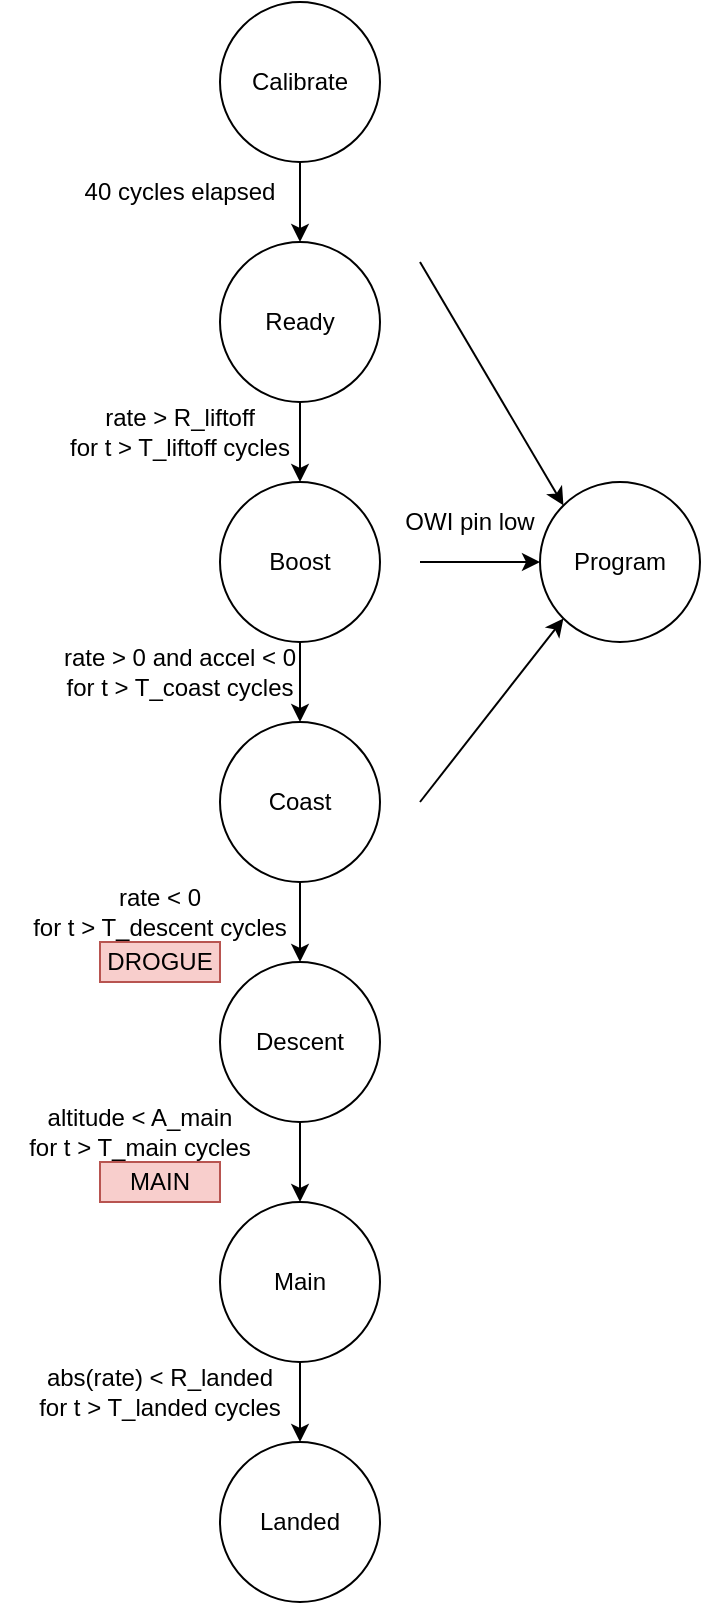 <mxfile version="26.0.9">
  <diagram name="Page-1" id="I-qqpHA2T5kXrE6xzjmV">
    <mxGraphModel dx="1434" dy="858" grid="1" gridSize="10" guides="1" tooltips="1" connect="1" arrows="1" fold="1" page="1" pageScale="1" pageWidth="850" pageHeight="1100" math="0" shadow="0">
      <root>
        <mxCell id="0" />
        <mxCell id="1" parent="0" />
        <mxCell id="efI_iG3QofMyb1tZ5qOy-2" value="Ready" style="ellipse;whiteSpace=wrap;html=1;aspect=fixed;" parent="1" vertex="1">
          <mxGeometry x="320" y="160" width="80" height="80" as="geometry" />
        </mxCell>
        <mxCell id="efI_iG3QofMyb1tZ5qOy-3" value="" style="endArrow=classic;html=1;rounded=0;exitX=0.5;exitY=1;exitDx=0;exitDy=0;entryX=0.5;entryY=0;entryDx=0;entryDy=0;" parent="1" source="efI_iG3QofMyb1tZ5qOy-2" target="efI_iG3QofMyb1tZ5qOy-4" edge="1">
          <mxGeometry width="50" height="50" relative="1" as="geometry">
            <mxPoint x="400" y="480" as="sourcePoint" />
            <mxPoint x="360" y="300" as="targetPoint" />
          </mxGeometry>
        </mxCell>
        <mxCell id="efI_iG3QofMyb1tZ5qOy-4" value="Boost" style="ellipse;whiteSpace=wrap;html=1;aspect=fixed;" parent="1" vertex="1">
          <mxGeometry x="320" y="280" width="80" height="80" as="geometry" />
        </mxCell>
        <mxCell id="efI_iG3QofMyb1tZ5qOy-5" value="rate &amp;gt; R_liftoff&lt;br&gt;for t &amp;gt; T_liftoff cycles" style="text;html=1;align=center;verticalAlign=middle;whiteSpace=wrap;rounded=0;" parent="1" vertex="1">
          <mxGeometry x="230" y="240" width="140" height="30" as="geometry" />
        </mxCell>
        <mxCell id="efI_iG3QofMyb1tZ5qOy-6" value="Coast" style="ellipse;whiteSpace=wrap;html=1;aspect=fixed;" parent="1" vertex="1">
          <mxGeometry x="320" y="400" width="80" height="80" as="geometry" />
        </mxCell>
        <mxCell id="efI_iG3QofMyb1tZ5qOy-7" value="" style="endArrow=classic;html=1;rounded=0;exitX=0.5;exitY=1;exitDx=0;exitDy=0;entryX=0.5;entryY=0;entryDx=0;entryDy=0;" parent="1" source="efI_iG3QofMyb1tZ5qOy-4" target="efI_iG3QofMyb1tZ5qOy-6" edge="1">
          <mxGeometry width="50" height="50" relative="1" as="geometry">
            <mxPoint x="400" y="470" as="sourcePoint" />
            <mxPoint x="450" y="420" as="targetPoint" />
          </mxGeometry>
        </mxCell>
        <mxCell id="efI_iG3QofMyb1tZ5qOy-8" value="rate &amp;gt; 0 and accel &amp;lt; 0&lt;br&gt;for t &amp;gt; T_coast cycles" style="text;html=1;align=center;verticalAlign=middle;whiteSpace=wrap;rounded=0;" parent="1" vertex="1">
          <mxGeometry x="230" y="360" width="140" height="30" as="geometry" />
        </mxCell>
        <mxCell id="efI_iG3QofMyb1tZ5qOy-15" style="edgeStyle=orthogonalEdgeStyle;rounded=0;orthogonalLoop=1;jettySize=auto;html=1;entryX=0.5;entryY=0;entryDx=0;entryDy=0;" parent="1" source="efI_iG3QofMyb1tZ5qOy-10" target="efI_iG3QofMyb1tZ5qOy-14" edge="1">
          <mxGeometry relative="1" as="geometry" />
        </mxCell>
        <mxCell id="efI_iG3QofMyb1tZ5qOy-10" value="Descent" style="ellipse;whiteSpace=wrap;html=1;aspect=fixed;" parent="1" vertex="1">
          <mxGeometry x="320" y="520" width="80" height="80" as="geometry" />
        </mxCell>
        <mxCell id="efI_iG3QofMyb1tZ5qOy-11" value="rate &amp;lt; 0&lt;br&gt;for t &amp;gt; T_descent cycles" style="text;html=1;align=center;verticalAlign=middle;whiteSpace=wrap;rounded=0;" parent="1" vertex="1">
          <mxGeometry x="220" y="480" width="140" height="30" as="geometry" />
        </mxCell>
        <mxCell id="efI_iG3QofMyb1tZ5qOy-12" value="" style="endArrow=classic;html=1;rounded=0;exitX=1;exitY=0;exitDx=0;exitDy=0;entryX=0.5;entryY=0;entryDx=0;entryDy=0;" parent="1" source="efI_iG3QofMyb1tZ5qOy-11" target="efI_iG3QofMyb1tZ5qOy-10" edge="1">
          <mxGeometry width="50" height="50" relative="1" as="geometry">
            <mxPoint x="400" y="540" as="sourcePoint" />
            <mxPoint x="450" y="490" as="targetPoint" />
          </mxGeometry>
        </mxCell>
        <mxCell id="efI_iG3QofMyb1tZ5qOy-13" value="DROGUE" style="text;html=1;align=center;verticalAlign=middle;whiteSpace=wrap;rounded=0;fillColor=#f8cecc;strokeColor=#b85450;" parent="1" vertex="1">
          <mxGeometry x="260" y="510" width="60" height="20" as="geometry" />
        </mxCell>
        <mxCell id="efI_iG3QofMyb1tZ5qOy-19" style="edgeStyle=orthogonalEdgeStyle;rounded=0;orthogonalLoop=1;jettySize=auto;html=1;entryX=0.5;entryY=0;entryDx=0;entryDy=0;" parent="1" source="efI_iG3QofMyb1tZ5qOy-14" target="efI_iG3QofMyb1tZ5qOy-18" edge="1">
          <mxGeometry relative="1" as="geometry" />
        </mxCell>
        <mxCell id="efI_iG3QofMyb1tZ5qOy-14" value="Main" style="ellipse;whiteSpace=wrap;html=1;aspect=fixed;" parent="1" vertex="1">
          <mxGeometry x="320" y="640" width="80" height="80" as="geometry" />
        </mxCell>
        <mxCell id="efI_iG3QofMyb1tZ5qOy-16" value="altitude &amp;lt; A_main&lt;br&gt;for t &amp;gt; T_main cycles" style="text;html=1;align=center;verticalAlign=middle;whiteSpace=wrap;rounded=0;" parent="1" vertex="1">
          <mxGeometry x="210" y="590" width="140" height="30" as="geometry" />
        </mxCell>
        <mxCell id="efI_iG3QofMyb1tZ5qOy-17" value="MAIN" style="text;html=1;align=center;verticalAlign=middle;whiteSpace=wrap;rounded=0;fillColor=#f8cecc;strokeColor=#b85450;" parent="1" vertex="1">
          <mxGeometry x="260" y="620" width="60" height="20" as="geometry" />
        </mxCell>
        <mxCell id="efI_iG3QofMyb1tZ5qOy-18" value="Landed" style="ellipse;whiteSpace=wrap;html=1;aspect=fixed;" parent="1" vertex="1">
          <mxGeometry x="320" y="760" width="80" height="80" as="geometry" />
        </mxCell>
        <mxCell id="efI_iG3QofMyb1tZ5qOy-20" value="abs(rate) &amp;lt; R_landed&lt;br&gt;for t &amp;gt; T_landed cycles" style="text;html=1;align=center;verticalAlign=middle;whiteSpace=wrap;rounded=0;" parent="1" vertex="1">
          <mxGeometry x="220" y="720" width="140" height="30" as="geometry" />
        </mxCell>
        <mxCell id="efI_iG3QofMyb1tZ5qOy-21" value="Program" style="ellipse;whiteSpace=wrap;html=1;aspect=fixed;" parent="1" vertex="1">
          <mxGeometry x="480" y="280" width="80" height="80" as="geometry" />
        </mxCell>
        <mxCell id="efI_iG3QofMyb1tZ5qOy-22" value="" style="endArrow=classic;html=1;rounded=0;entryX=0;entryY=0;entryDx=0;entryDy=0;" parent="1" target="efI_iG3QofMyb1tZ5qOy-21" edge="1">
          <mxGeometry width="50" height="50" relative="1" as="geometry">
            <mxPoint x="420" y="170" as="sourcePoint" />
            <mxPoint x="450" y="500" as="targetPoint" />
          </mxGeometry>
        </mxCell>
        <mxCell id="efI_iG3QofMyb1tZ5qOy-23" value="OWI pin low" style="text;html=1;align=center;verticalAlign=middle;whiteSpace=wrap;rounded=0;" parent="1" vertex="1">
          <mxGeometry x="400" y="290" width="90" height="20" as="geometry" />
        </mxCell>
        <mxCell id="wV3ZBEqauXZtnPMTbKX0-5" style="edgeStyle=orthogonalEdgeStyle;rounded=0;orthogonalLoop=1;jettySize=auto;html=1;exitX=0.5;exitY=1;exitDx=0;exitDy=0;entryX=0.5;entryY=0;entryDx=0;entryDy=0;" edge="1" parent="1" source="wV3ZBEqauXZtnPMTbKX0-1" target="efI_iG3QofMyb1tZ5qOy-2">
          <mxGeometry relative="1" as="geometry" />
        </mxCell>
        <mxCell id="wV3ZBEqauXZtnPMTbKX0-1" value="Calibrate" style="ellipse;whiteSpace=wrap;html=1;aspect=fixed;" vertex="1" parent="1">
          <mxGeometry x="320" y="40" width="80" height="80" as="geometry" />
        </mxCell>
        <mxCell id="wV3ZBEqauXZtnPMTbKX0-2" value="" style="endArrow=classic;html=1;rounded=0;entryX=0;entryY=0.5;entryDx=0;entryDy=0;" edge="1" parent="1" target="efI_iG3QofMyb1tZ5qOy-21">
          <mxGeometry width="50" height="50" relative="1" as="geometry">
            <mxPoint x="420" y="320" as="sourcePoint" />
            <mxPoint x="450" y="420" as="targetPoint" />
          </mxGeometry>
        </mxCell>
        <mxCell id="wV3ZBEqauXZtnPMTbKX0-3" value="" style="endArrow=classic;html=1;rounded=0;entryX=0;entryY=1;entryDx=0;entryDy=0;" edge="1" parent="1" target="efI_iG3QofMyb1tZ5qOy-21">
          <mxGeometry width="50" height="50" relative="1" as="geometry">
            <mxPoint x="420" y="440" as="sourcePoint" />
            <mxPoint x="490" y="330" as="targetPoint" />
          </mxGeometry>
        </mxCell>
        <mxCell id="wV3ZBEqauXZtnPMTbKX0-6" value="40 cycles elapsed" style="text;html=1;align=center;verticalAlign=middle;whiteSpace=wrap;rounded=0;" vertex="1" parent="1">
          <mxGeometry x="230" y="120" width="140" height="30" as="geometry" />
        </mxCell>
      </root>
    </mxGraphModel>
  </diagram>
</mxfile>
